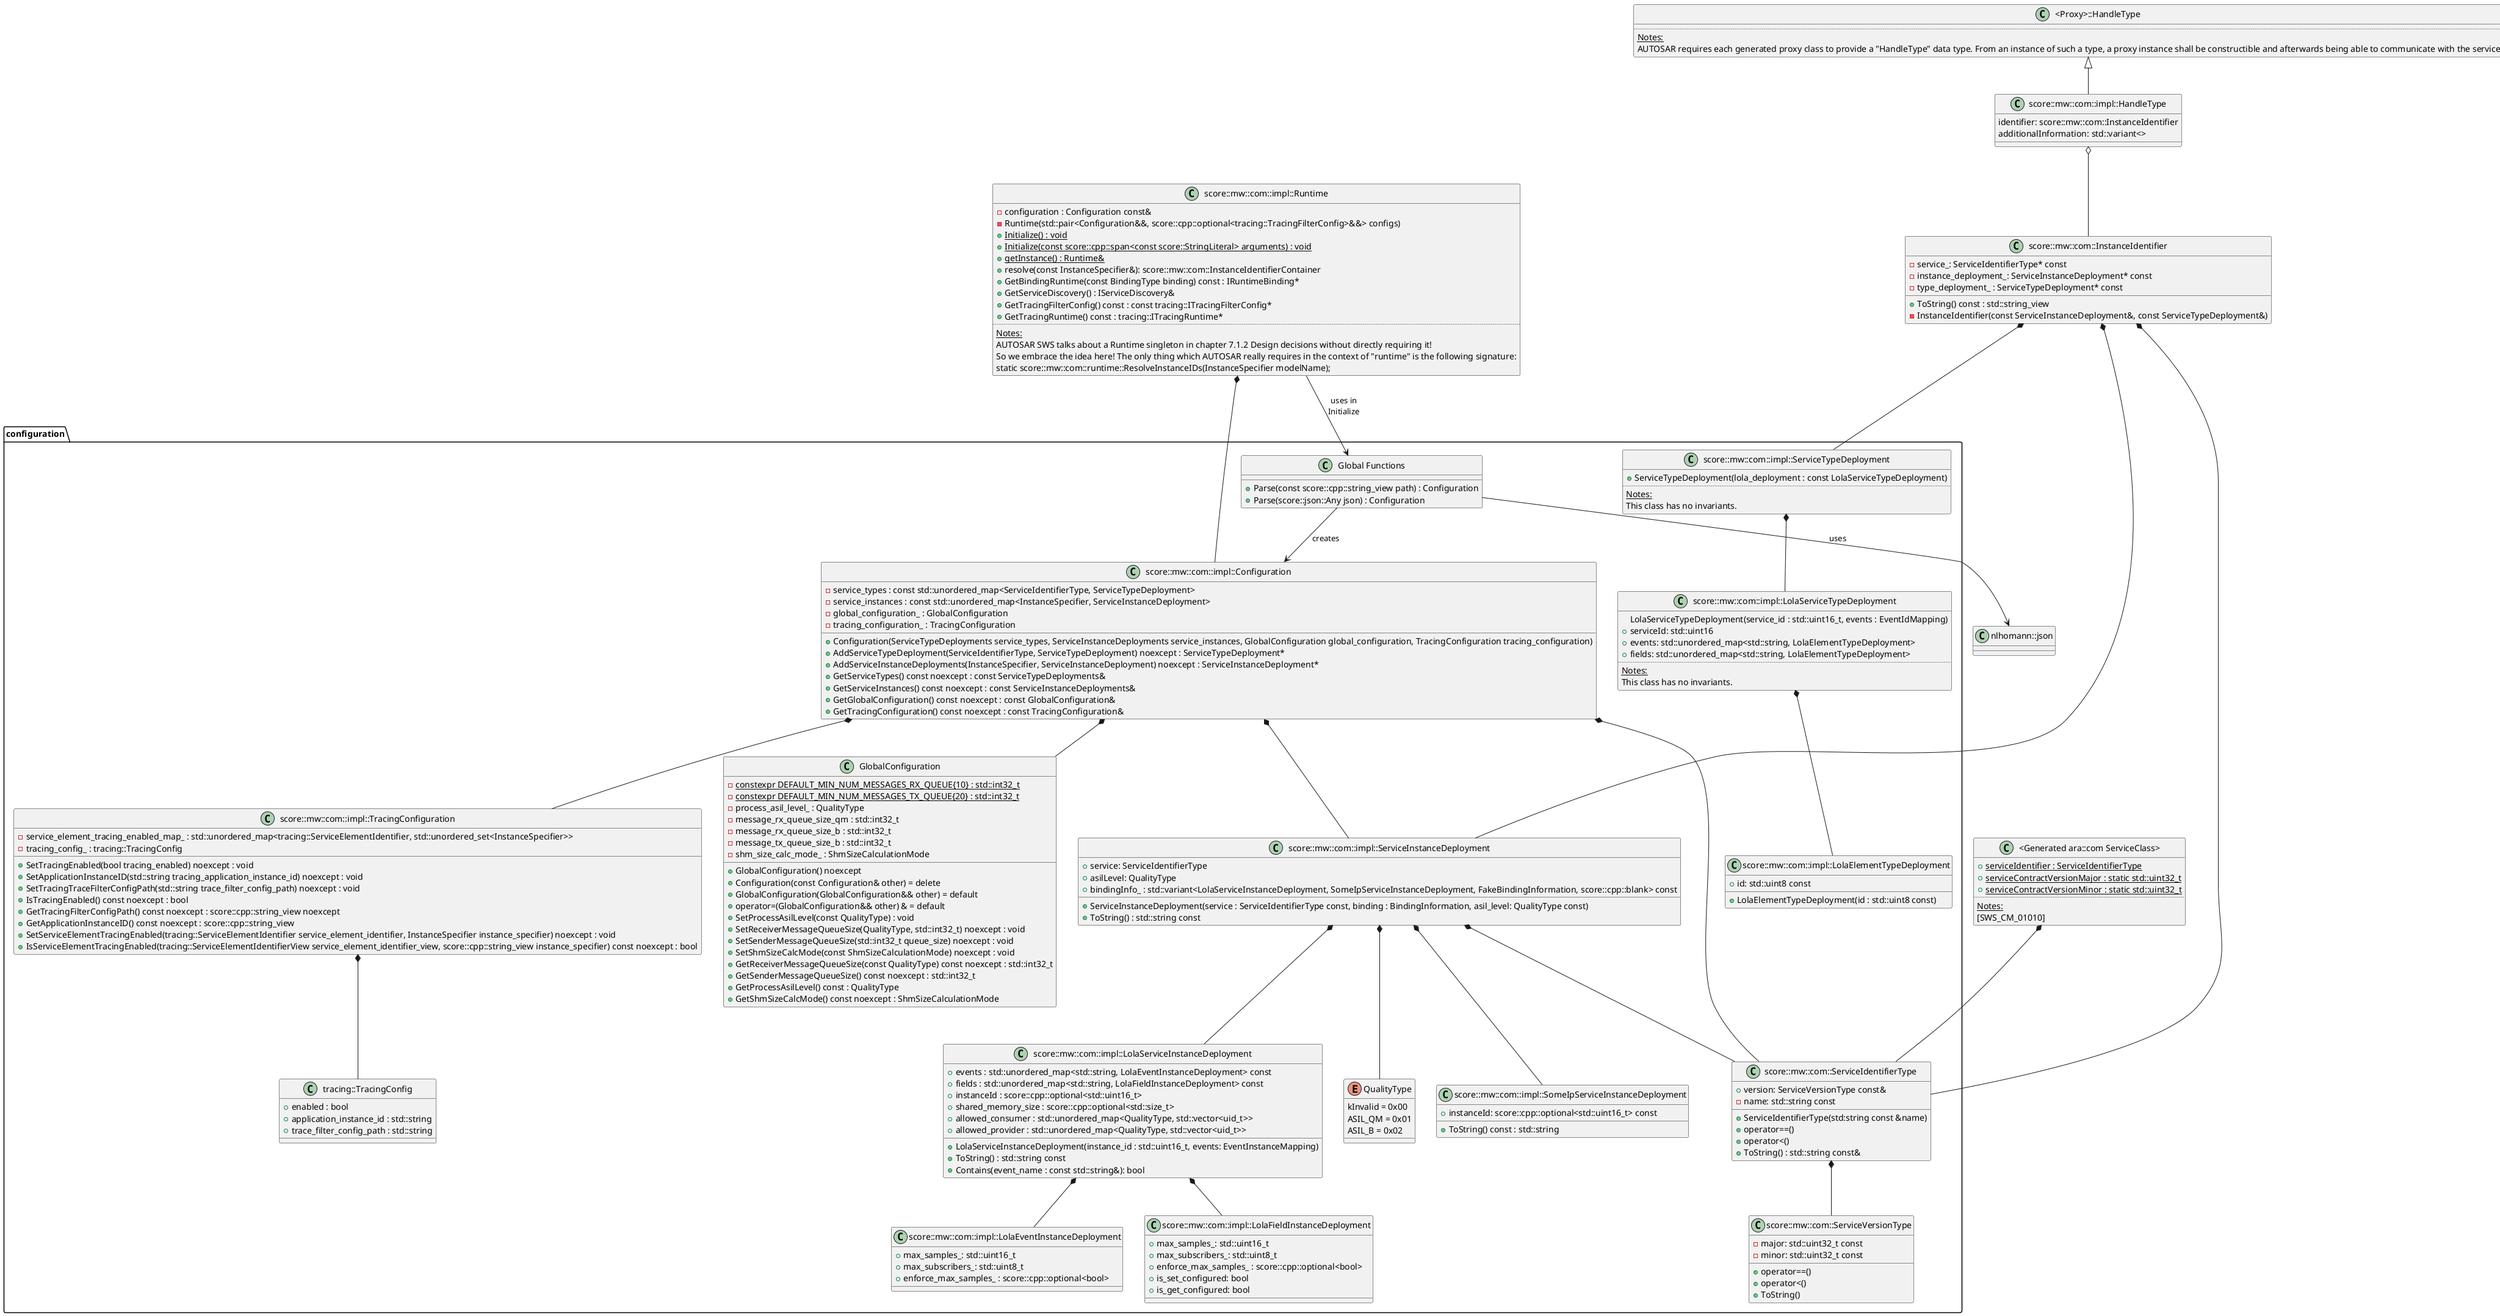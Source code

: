 @startuml
' Class diagram for structural view

package "configuration" {

  enum QualityType {
    kInvalid = 0x00
    ASIL_QM = 0x01
    ASIL_B = 0x02
  }

  class "score::mw::com::ServiceVersionType" {
    - major: std::uint32_t const
    - minor: std::uint32_t const
    + operator==()
    + operator<()
    + ToString()
  }

  class "score::mw::com::ServiceIdentifierType" {
    + version: ServiceVersionType const&
    - name: std::string const
    + ServiceIdentifierType(std:string const &name)
    + operator==()
    + operator<()
    + ToString() : std::string const&
  }

  class "score::mw::com::impl::SomeIpServiceInstanceDeployment" {
    + instanceId: score::cpp::optional<std::uint16_t> const
    + ToString() const : std::string
  }

  class "score::mw::com::impl::LolaServiceInstanceDeployment" {
    + events : std::unordered_map<std::string, LolaEventInstanceDeployment> const
    + fields : std::unordered_map<std::string, LolaFieldInstanceDeployment> const
    + instanceId : score::cpp::optional<std::uint16_t>
    + shared_memory_size : score::cpp::optional<std::size_t>
    + allowed_consumer : std::unordered_map<QualityType, std::vector<uid_t>>
    + allowed_provider : std::unordered_map<QualityType, std::vector<uid_t>>
    + LolaServiceInstanceDeployment(instance_id : std::uint16_t, events: EventInstanceMapping)
    + ToString() : std::string const
    + Contains(event_name : const std::string&): bool
  }

  class "score::mw::com::impl::ServiceInstanceDeployment" {
    + service: ServiceIdentifierType
    + asilLevel: QualityType
    + bindingInfo_ : std::variant<LolaServiceInstanceDeployment, SomeIpServiceInstanceDeployment, FakeBindingInformation, score::cpp::blank> const
    + ServiceInstanceDeployment(service : ServiceIdentifierType const, binding : BindingInformation, asil_level: QualityType const)
    + ToString() : std::string const
  }

  class "score::mw::com::impl::LolaEventInstanceDeployment" {
    + max_samples_: std::uint16_t
    + max_subscribers_: std::uint8_t
    + enforce_max_samples_ : score::cpp::optional<bool>
  }

  class "score::mw::com::impl::LolaFieldInstanceDeployment" {
    + max_samples_: std::uint16_t
    + max_subscribers_: std::uint8_t
    + enforce_max_samples_ : score::cpp::optional<bool>
    + is_set_configured: bool
    + is_get_configured: bool
  }

  class "score::mw::com::impl::Configuration" {
    - service_types : const std::unordered_map<ServiceIdentifierType, ServiceTypeDeployment>
    - service_instances : const std::unordered_map<InstanceSpecifier, ServiceInstanceDeployment>
    - global_configuration_ : GlobalConfiguration
    - tracing_configuration_ : TracingConfiguration
    + Configuration(ServiceTypeDeployments service_types, ServiceInstanceDeployments service_instances, GlobalConfiguration global_configuration, TracingConfiguration tracing_configuration)
    + AddServiceTypeDeployment(ServiceIdentifierType, ServiceTypeDeployment) noexcept : ServiceTypeDeployment* 
    + AddServiceInstanceDeployments(InstanceSpecifier, ServiceInstanceDeployment) noexcept : ServiceInstanceDeployment* 
    + GetServiceTypes() const noexcept : const ServiceTypeDeployments& 
    + GetServiceInstances() const noexcept : const ServiceInstanceDeployments&
    + GetGlobalConfiguration() const noexcept : const GlobalConfiguration&
    + GetTracingConfiguration() const noexcept : const TracingConfiguration&
  }

  class "score::mw::com::impl::LolaServiceTypeDeployment" {
    LolaServiceTypeDeployment(service_id : std::uint16_t, events : EventIdMapping)
    + serviceId: std::uint16
    + events: std::unordered_map<std::string, LolaElementTypeDeployment>
    + fields: std::unordered_map<std::string, LolaElementTypeDeployment>
    ..
    <u>Notes:</u>
    This class has no invariants.
  }

  class "score::mw::com::impl::LolaElementTypeDeployment" {
    + id: std::uint8 const
    + LolaElementTypeDeployment(id : std::uint8 const) 
  }

  class "score::mw::com::impl::ServiceTypeDeployment" {
    + ServiceTypeDeployment(lola_deployment : const LolaServiceTypeDeployment)
    ..
    <u>Notes:</u>
    This class has no invariants.
  }

  class "score::mw::com::impl::TracingConfiguration" {
    + SetTracingEnabled(bool tracing_enabled) noexcept : void 
    + SetApplicationInstanceID(std::string tracing_application_instance_id) noexcept : void
    + SetTracingTraceFilterConfigPath(std::string trace_filter_config_path) noexcept : void
    + IsTracingEnabled() const noexcept : bool
    + GetTracingFilterConfigPath() const noexcept : score::cpp::string_view noexcept
    + GetApplicationInstanceID() const noexcept : score::cpp::string_view
    + SetServiceElementTracingEnabled(tracing::ServiceElementIdentifier service_element_identifier, InstanceSpecifier instance_specifier) noexcept : void
    + IsServiceElementTracingEnabled(tracing::ServiceElementIdentifierView service_element_identifier_view, score::cpp::string_view instance_specifier) const noexcept : bool
    - service_element_tracing_enabled_map_ : std::unordered_map<tracing::ServiceElementIdentifier, std::unordered_set<InstanceSpecifier>>
    - tracing_config_ : tracing::TracingConfig 
  }

  class "tracing::TracingConfig" {
    + enabled : bool
    + application_instance_id : std::string
    + trace_filter_config_path : std::string
  }

  class "GlobalConfiguration" {
    {static} - constexpr DEFAULT_MIN_NUM_MESSAGES_RX_QUEUE{10} : std::int32_t
    {static} - constexpr DEFAULT_MIN_NUM_MESSAGES_TX_QUEUE{20} : std::int32_t
    + GlobalConfiguration() noexcept
    + Configuration(const Configuration& other) = delete
    + GlobalConfiguration(GlobalConfiguration&& other) = default
    + operator=(GlobalConfiguration&& other) & = default
    + SetProcessAsilLevel(const QualityType) : void
    + SetReceiverMessageQueueSize(QualityType, std::int32_t) noexcept : void
    + SetSenderMessageQueueSize(std::int32_t queue_size) noexcept : void
    + SetShmSizeCalcMode(const ShmSizeCalculationMode) noexcept : void
    + GetReceiverMessageQueueSize(const QualityType) const noexcept : std::int32_t 
    + GetSenderMessageQueueSize() const noexcept : std::int32_t
    + GetProcessAsilLevel() const : QualityType
    + GetShmSizeCalcMode() const noexcept : ShmSizeCalculationMode
    - process_asil_level_ : QualityType 
    - message_rx_queue_size_qm : std::int32_t
    - message_rx_queue_size_b : std::int32_t 
    - message_tx_queue_size_b : std::int32_t
    - shm_size_calc_mode_ : ShmSizeCalculationMode
  }

  class "Global Functions" {
    + Parse(const score::cpp::string_view path) : Configuration
    + Parse(score::json::Any json) : Configuration
  }

}

class "score::mw::com::InstanceIdentifier" {
  + ToString() const : std::string_view
  - InstanceIdentifier(const ServiceInstanceDeployment&, const ServiceTypeDeployment&)
  - service_: ServiceIdentifierType* const
  - instance_deployment_: ServiceInstanceDeployment* const
  - type_deployment_ : ServiceTypeDeployment* const
}

class "score::mw::com::impl::HandleType" {
  identifier: score::mw::com::InstanceIdentifier
  additionalInformation: std::variant<>
}

class "<Proxy>::HandleType" {
  ..
  <u>Notes:</u>
  AUTOSAR requires each generated proxy class to provide a "HandleType" data type. From an instance of such a type, a proxy instance shall be constructible and afterwards being able to communicate with the service instance.
}

class "<Generated ara::com ServiceClass>" {
  {static} + serviceIdentifier : ServiceIdentifierType
  {static} + serviceContractVersionMajor : static std::uint32_t
  {static} + serviceContractVersionMinor : static std::uint32_t
  ..
  <u>Notes:</u>
  [SWS_CM_01010]
}

class "nlhomann::json" {
}

class "score::mw::com::impl::Runtime" {
  - configuration : Configuration const&
  - Runtime(std::pair<Configuration&&, score::cpp::optional<tracing::TracingFilterConfig>&&> configs)
  {static} + Initialize() : void
  {static} + Initialize(const score::cpp::span<const score::StringLiteral> arguments) : void
  {static} + getInstance() : Runtime&
  + resolve(const InstanceSpecifier&): score::mw::com::InstanceIdentifierContainer
  + GetBindingRuntime(const BindingType binding) const : IRuntimeBinding*
  + GetServiceDiscovery() : IServiceDiscovery&
  + GetTracingFilterConfig() const : const tracing::ITracingFilterConfig*
  + GetTracingRuntime() const : tracing::ITracingRuntime*
  ..
  <u>Notes:</u>
  AUTOSAR SWS talks about a Runtime singleton in chapter 7.1.2 Design decisions without directly requiring it!
  So we embrace the idea here! The only thing which AUTOSAR really requires in the context of "runtime" is the following signature:
  static score::mw::com::runtime::ResolveInstanceIDs(InstanceSpecifier modelName);
}

"score::mw::com::impl::HandleType" o-- "score::mw::com::InstanceIdentifier"
"score::mw::com::ServiceIdentifierType" *-- "score::mw::com::ServiceVersionType"
"score::mw::com::impl::ServiceInstanceDeployment" *-- "QualityType"
"score::mw::com::impl::ServiceInstanceDeployment" *-- "score::mw::com::ServiceIdentifierType"
"score::mw::com::impl::ServiceInstanceDeployment" *-- "score::mw::com::impl::LolaServiceInstanceDeployment"
"score::mw::com::impl::ServiceInstanceDeployment" *-- "score::mw::com::impl::SomeIpServiceInstanceDeployment"
"score::mw::com::impl::LolaServiceInstanceDeployment" *-- "score::mw::com::impl::LolaEventInstanceDeployment"
"score::mw::com::impl::LolaServiceInstanceDeployment" *-- "score::mw::com::impl::LolaFieldInstanceDeployment"
"score::mw::com::impl::Configuration" *-- "score::mw::com::ServiceIdentifierType"
"score::mw::com::impl::Configuration" *-- "score::mw::com::impl::ServiceInstanceDeployment"
"score::mw::com::impl::Configuration" *-- "GlobalConfiguration"
"score::mw::com::impl::Configuration" *-- "score::mw::com::impl::TracingConfiguration"
"score::mw::com::impl::LolaServiceTypeDeployment" *-- "score::mw::com::impl::LolaElementTypeDeployment"
"score::mw::com::impl::TracingConfiguration" *-- "tracing::TracingConfig"
"score::mw::com::impl::Runtime" *-- "score::mw::com::impl::Configuration"
"score::mw::com::InstanceIdentifier" *-- "score::mw::com::impl::ServiceInstanceDeployment"
"score::mw::com::InstanceIdentifier" *-- "score::mw::com::ServiceIdentifierType"
"score::mw::com::InstanceIdentifier" *-- "score::mw::com::impl::ServiceTypeDeployment"
"<Generated ara::com ServiceClass>" *-- "score::mw::com::ServiceIdentifierType"
"score::mw::com::impl::ServiceTypeDeployment" *-- "score::mw::com::impl::LolaServiceTypeDeployment"
"<Proxy>::HandleType" <|-- "score::mw::com::impl::HandleType"
"Global Functions" --> "score::mw::com::impl::Configuration" : creates
"Global Functions" --> "nlhomann::json" : uses
"score::mw::com::impl::Runtime" --> "Global Functions" : uses in\nInitialize

@enduml